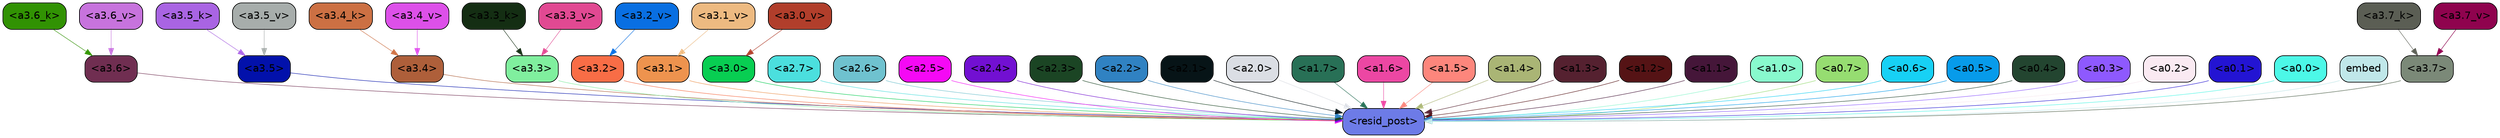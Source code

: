 strict digraph "" {
	graph [bgcolor=transparent,
		layout=dot,
		overlap=false,
		splines=true
	];
	"<a3.7>"	[color=black,
		fillcolor="#7b8978",
		fontname=Helvetica,
		shape=box,
		style="filled, rounded"];
	"<resid_post>"	[color=black,
		fillcolor="#6d7be7",
		fontname=Helvetica,
		shape=box,
		style="filled, rounded"];
	"<a3.7>" -> "<resid_post>"	[color="#7b8978",
		penwidth=0.8263697922229767];
	"<a3.6>"	[color=black,
		fillcolor="#702e51",
		fontname=Helvetica,
		shape=box,
		style="filled, rounded"];
	"<a3.6>" -> "<resid_post>"	[color="#702e51",
		penwidth=0.6];
	"<a3.5>"	[color=black,
		fillcolor="#0211ab",
		fontname=Helvetica,
		shape=box,
		style="filled, rounded"];
	"<a3.5>" -> "<resid_post>"	[color="#0211ab",
		penwidth=0.6];
	"<a3.4>"	[color=black,
		fillcolor="#ae5f3a",
		fontname=Helvetica,
		shape=box,
		style="filled, rounded"];
	"<a3.4>" -> "<resid_post>"	[color="#ae5f3a",
		penwidth=0.6];
	"<a3.3>"	[color=black,
		fillcolor="#80ef9e",
		fontname=Helvetica,
		shape=box,
		style="filled, rounded"];
	"<a3.3>" -> "<resid_post>"	[color="#80ef9e",
		penwidth=0.6];
	"<a3.2>"	[color=black,
		fillcolor="#f86d46",
		fontname=Helvetica,
		shape=box,
		style="filled, rounded"];
	"<a3.2>" -> "<resid_post>"	[color="#f86d46",
		penwidth=0.6];
	"<a3.1>"	[color=black,
		fillcolor="#ee934e",
		fontname=Helvetica,
		shape=box,
		style="filled, rounded"];
	"<a3.1>" -> "<resid_post>"	[color="#ee934e",
		penwidth=0.6];
	"<a3.0>"	[color=black,
		fillcolor="#08ce52",
		fontname=Helvetica,
		shape=box,
		style="filled, rounded"];
	"<a3.0>" -> "<resid_post>"	[color="#08ce52",
		penwidth=0.6];
	"<a2.7>"	[color=black,
		fillcolor="#4bdfde",
		fontname=Helvetica,
		shape=box,
		style="filled, rounded"];
	"<a2.7>" -> "<resid_post>"	[color="#4bdfde",
		penwidth=0.6];
	"<a2.6>"	[color=black,
		fillcolor="#6fc2cf",
		fontname=Helvetica,
		shape=box,
		style="filled, rounded"];
	"<a2.6>" -> "<resid_post>"	[color="#6fc2cf",
		penwidth=0.6];
	"<a2.5>"	[color=black,
		fillcolor="#f509f5",
		fontname=Helvetica,
		shape=box,
		style="filled, rounded"];
	"<a2.5>" -> "<resid_post>"	[color="#f509f5",
		penwidth=0.6];
	"<a2.4>"	[color=black,
		fillcolor="#7210d2",
		fontname=Helvetica,
		shape=box,
		style="filled, rounded"];
	"<a2.4>" -> "<resid_post>"	[color="#7210d2",
		penwidth=0.6];
	"<a2.3>"	[color=black,
		fillcolor="#1b4524",
		fontname=Helvetica,
		shape=box,
		style="filled, rounded"];
	"<a2.3>" -> "<resid_post>"	[color="#1b4524",
		penwidth=0.6];
	"<a2.2>"	[color=black,
		fillcolor="#3082c2",
		fontname=Helvetica,
		shape=box,
		style="filled, rounded"];
	"<a2.2>" -> "<resid_post>"	[color="#3082c2",
		penwidth=0.6];
	"<a2.1>"	[color=black,
		fillcolor="#071417",
		fontname=Helvetica,
		shape=box,
		style="filled, rounded"];
	"<a2.1>" -> "<resid_post>"	[color="#071417",
		penwidth=0.6];
	"<a2.0>"	[color=black,
		fillcolor="#dbdee4",
		fontname=Helvetica,
		shape=box,
		style="filled, rounded"];
	"<a2.0>" -> "<resid_post>"	[color="#dbdee4",
		penwidth=0.6];
	"<a1.7>"	[color=black,
		fillcolor="#287056",
		fontname=Helvetica,
		shape=box,
		style="filled, rounded"];
	"<a1.7>" -> "<resid_post>"	[color="#287056",
		penwidth=0.6];
	"<a1.6>"	[color=black,
		fillcolor="#ec47a3",
		fontname=Helvetica,
		shape=box,
		style="filled, rounded"];
	"<a1.6>" -> "<resid_post>"	[color="#ec47a3",
		penwidth=0.6];
	"<a1.5>"	[color=black,
		fillcolor="#fd867c",
		fontname=Helvetica,
		shape=box,
		style="filled, rounded"];
	"<a1.5>" -> "<resid_post>"	[color="#fd867c",
		penwidth=0.6];
	"<a1.4>"	[color=black,
		fillcolor="#aab575",
		fontname=Helvetica,
		shape=box,
		style="filled, rounded"];
	"<a1.4>" -> "<resid_post>"	[color="#aab575",
		penwidth=0.6];
	"<a1.3>"	[color=black,
		fillcolor="#552130",
		fontname=Helvetica,
		shape=box,
		style="filled, rounded"];
	"<a1.3>" -> "<resid_post>"	[color="#552130",
		penwidth=0.6];
	"<a1.2>"	[color=black,
		fillcolor="#551315",
		fontname=Helvetica,
		shape=box,
		style="filled, rounded"];
	"<a1.2>" -> "<resid_post>"	[color="#551315",
		penwidth=0.6];
	"<a1.1>"	[color=black,
		fillcolor="#451639",
		fontname=Helvetica,
		shape=box,
		style="filled, rounded"];
	"<a1.1>" -> "<resid_post>"	[color="#451639",
		penwidth=0.6];
	"<a1.0>"	[color=black,
		fillcolor="#88f9cd",
		fontname=Helvetica,
		shape=box,
		style="filled, rounded"];
	"<a1.0>" -> "<resid_post>"	[color="#88f9cd",
		penwidth=0.6];
	"<a0.7>"	[color=black,
		fillcolor="#96dd71",
		fontname=Helvetica,
		shape=box,
		style="filled, rounded"];
	"<a0.7>" -> "<resid_post>"	[color="#96dd71",
		penwidth=0.6];
	"<a0.6>"	[color=black,
		fillcolor="#17d1f5",
		fontname=Helvetica,
		shape=box,
		style="filled, rounded"];
	"<a0.6>" -> "<resid_post>"	[color="#17d1f5",
		penwidth=0.6];
	"<a0.5>"	[color=black,
		fillcolor="#079bea",
		fontname=Helvetica,
		shape=box,
		style="filled, rounded"];
	"<a0.5>" -> "<resid_post>"	[color="#079bea",
		penwidth=0.6];
	"<a0.4>"	[color=black,
		fillcolor="#234530",
		fontname=Helvetica,
		shape=box,
		style="filled, rounded"];
	"<a0.4>" -> "<resid_post>"	[color="#234530",
		penwidth=0.6];
	"<a0.3>"	[color=black,
		fillcolor="#8e59fe",
		fontname=Helvetica,
		shape=box,
		style="filled, rounded"];
	"<a0.3>" -> "<resid_post>"	[color="#8e59fe",
		penwidth=0.6];
	"<a0.2>"	[color=black,
		fillcolor="#faeaf2",
		fontname=Helvetica,
		shape=box,
		style="filled, rounded"];
	"<a0.2>" -> "<resid_post>"	[color="#faeaf2",
		penwidth=0.6];
	"<a0.1>"	[color=black,
		fillcolor="#2314d3",
		fontname=Helvetica,
		shape=box,
		style="filled, rounded"];
	"<a0.1>" -> "<resid_post>"	[color="#2314d3",
		penwidth=0.6];
	"<a0.0>"	[color=black,
		fillcolor="#4cf8e7",
		fontname=Helvetica,
		shape=box,
		style="filled, rounded"];
	"<a0.0>" -> "<resid_post>"	[color="#4cf8e7",
		penwidth=0.6];
	embed	[color=black,
		fillcolor="#c0e7e9",
		fontname=Helvetica,
		shape=box,
		style="filled, rounded"];
	embed -> "<resid_post>"	[color="#c0e7e9",
		penwidth=0.6];
	"<a3.7_k>"	[color=black,
		fillcolor="#5b5e54",
		fontname=Helvetica,
		shape=box,
		style="filled, rounded"];
	"<a3.7_k>" -> "<a3.7>"	[color="#5b5e54",
		penwidth=0.6];
	"<a3.6_k>"	[color=black,
		fillcolor="#319203",
		fontname=Helvetica,
		shape=box,
		style="filled, rounded"];
	"<a3.6_k>" -> "<a3.6>"	[color="#319203",
		penwidth=0.6];
	"<a3.5_k>"	[color=black,
		fillcolor="#a964e3",
		fontname=Helvetica,
		shape=box,
		style="filled, rounded"];
	"<a3.5_k>" -> "<a3.5>"	[color="#a964e3",
		penwidth=0.6];
	"<a3.4_k>"	[color=black,
		fillcolor="#cc7043",
		fontname=Helvetica,
		shape=box,
		style="filled, rounded"];
	"<a3.4_k>" -> "<a3.4>"	[color="#cc7043",
		penwidth=0.6];
	"<a3.3_k>"	[color=black,
		fillcolor="#142e13",
		fontname=Helvetica,
		shape=box,
		style="filled, rounded"];
	"<a3.3_k>" -> "<a3.3>"	[color="#142e13",
		penwidth=0.6];
	"<a3.7_v>"	[color=black,
		fillcolor="#8f034e",
		fontname=Helvetica,
		shape=box,
		style="filled, rounded"];
	"<a3.7_v>" -> "<a3.7>"	[color="#8f034e",
		penwidth=0.6738671064376831];
	"<a3.6_v>"	[color=black,
		fillcolor="#c773dd",
		fontname=Helvetica,
		shape=box,
		style="filled, rounded"];
	"<a3.6_v>" -> "<a3.6>"	[color="#c773dd",
		penwidth=0.6];
	"<a3.5_v>"	[color=black,
		fillcolor="#a7adab",
		fontname=Helvetica,
		shape=box,
		style="filled, rounded"];
	"<a3.5_v>" -> "<a3.5>"	[color="#a7adab",
		penwidth=0.6];
	"<a3.4_v>"	[color=black,
		fillcolor="#dd50e9",
		fontname=Helvetica,
		shape=box,
		style="filled, rounded"];
	"<a3.4_v>" -> "<a3.4>"	[color="#dd50e9",
		penwidth=0.6];
	"<a3.3_v>"	[color=black,
		fillcolor="#e14992",
		fontname=Helvetica,
		shape=box,
		style="filled, rounded"];
	"<a3.3_v>" -> "<a3.3>"	[color="#e14992",
		penwidth=0.6];
	"<a3.2_v>"	[color=black,
		fillcolor="#096fe2",
		fontname=Helvetica,
		shape=box,
		style="filled, rounded"];
	"<a3.2_v>" -> "<a3.2>"	[color="#096fe2",
		penwidth=0.6];
	"<a3.1_v>"	[color=black,
		fillcolor="#edba81",
		fontname=Helvetica,
		shape=box,
		style="filled, rounded"];
	"<a3.1_v>" -> "<a3.1>"	[color="#edba81",
		penwidth=0.6];
	"<a3.0_v>"	[color=black,
		fillcolor="#b13e2b",
		fontname=Helvetica,
		shape=box,
		style="filled, rounded"];
	"<a3.0_v>" -> "<a3.0>"	[color="#b13e2b",
		penwidth=0.6];
}
